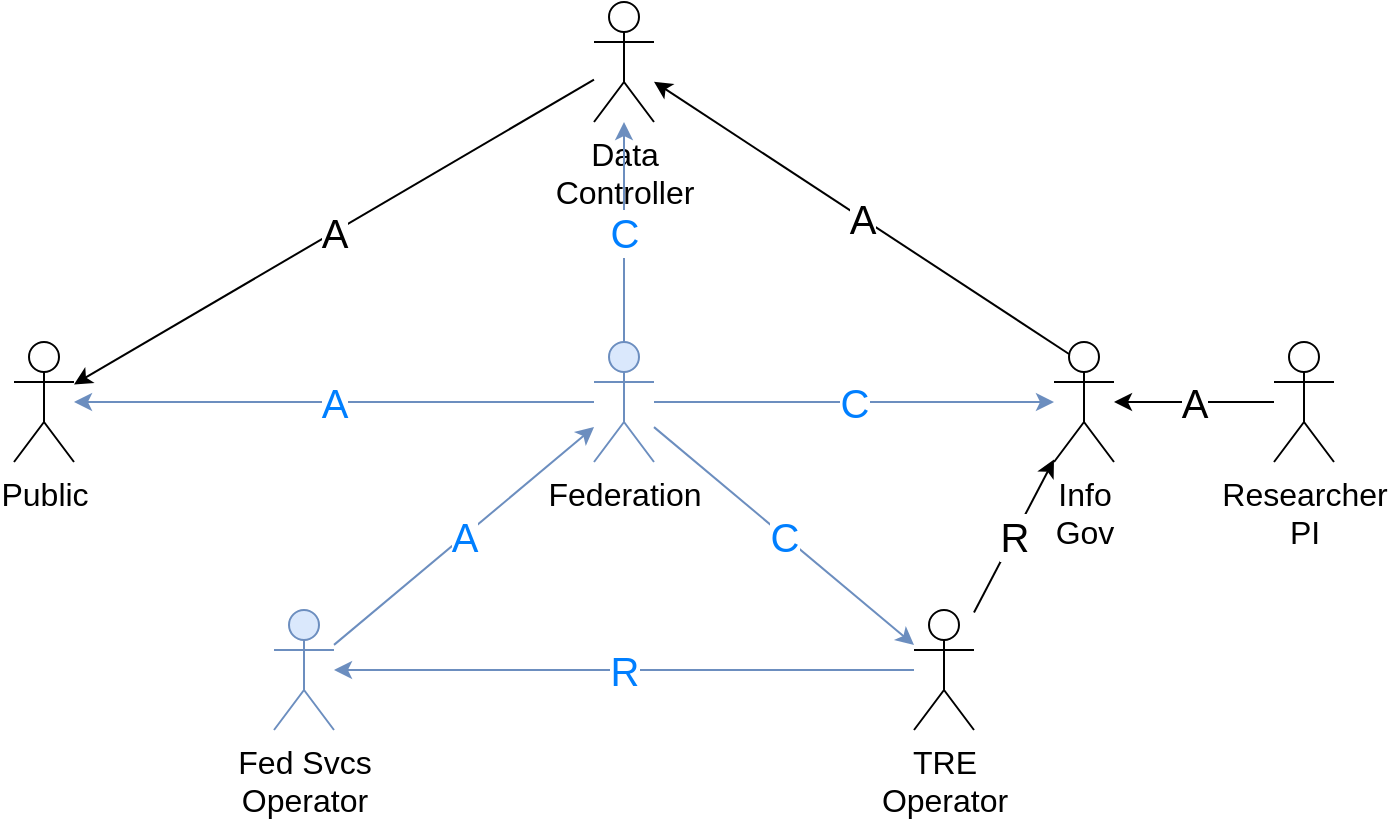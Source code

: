 <mxfile version="24.7.17" pages="5">
  <diagram name="Page-1" id="E2In99yhSllMI35zYxdV">
    <mxGraphModel dx="1434" dy="844" grid="1" gridSize="10" guides="1" tooltips="1" connect="1" arrows="1" fold="1" page="1" pageScale="1" pageWidth="1169" pageHeight="827" math="0" shadow="0">
      <root>
        <mxCell id="0" />
        <mxCell id="1" parent="0" />
        <mxCell id="LGsWcKwjga_MH-vuse-g-1" value="Public" style="shape=umlActor;verticalLabelPosition=bottom;verticalAlign=top;html=1;outlineConnect=0;fontSize=16;" parent="1" vertex="1">
          <mxGeometry x="220" y="280" width="30" height="60" as="geometry" />
        </mxCell>
        <mxCell id="LGsWcKwjga_MH-vuse-g-30" value="A" style="edgeStyle=none;rounded=0;orthogonalLoop=1;jettySize=auto;html=1;fontSize=20;" parent="1" source="LGsWcKwjga_MH-vuse-g-2" target="LGsWcKwjga_MH-vuse-g-1" edge="1">
          <mxGeometry relative="1" as="geometry" />
        </mxCell>
        <mxCell id="LGsWcKwjga_MH-vuse-g-2" value="Data&lt;br style=&quot;font-size: 16px;&quot;&gt;Controller" style="shape=umlActor;verticalLabelPosition=bottom;verticalAlign=top;html=1;outlineConnect=0;fontSize=16;" parent="1" vertex="1">
          <mxGeometry x="510" y="110" width="30" height="60" as="geometry" />
        </mxCell>
        <mxCell id="LGsWcKwjga_MH-vuse-g-28" value="A" style="rounded=0;orthogonalLoop=1;jettySize=auto;html=1;fontSize=20;exitX=0.25;exitY=0.1;exitDx=0;exitDy=0;exitPerimeter=0;" parent="1" source="LGsWcKwjga_MH-vuse-g-4" target="LGsWcKwjga_MH-vuse-g-2" edge="1">
          <mxGeometry relative="1" as="geometry" />
        </mxCell>
        <mxCell id="LGsWcKwjga_MH-vuse-g-4" value="Info&lt;br style=&quot;font-size: 16px;&quot;&gt;Gov" style="shape=umlActor;verticalLabelPosition=bottom;verticalAlign=top;html=1;outlineConnect=0;fontSize=16;" parent="1" vertex="1">
          <mxGeometry x="740" y="280" width="30" height="60" as="geometry" />
        </mxCell>
        <mxCell id="LGsWcKwjga_MH-vuse-g-26" value="A" style="rounded=0;orthogonalLoop=1;jettySize=auto;html=1;fontSize=20;" parent="1" source="LGsWcKwjga_MH-vuse-g-6" target="LGsWcKwjga_MH-vuse-g-4" edge="1">
          <mxGeometry relative="1" as="geometry" />
        </mxCell>
        <mxCell id="LGsWcKwjga_MH-vuse-g-6" value="Researcher&lt;br style=&quot;font-size: 16px;&quot;&gt;PI" style="shape=umlActor;verticalLabelPosition=bottom;verticalAlign=top;html=1;outlineConnect=0;fontSize=16;" parent="1" vertex="1">
          <mxGeometry x="850" y="280" width="30" height="60" as="geometry" />
        </mxCell>
        <mxCell id="LGsWcKwjga_MH-vuse-g-31" value="A" style="edgeStyle=none;rounded=0;orthogonalLoop=1;jettySize=auto;html=1;fontSize=20;fillColor=#dae8fc;strokeColor=#6c8ebf;fontColor=#007FFF;" parent="1" source="LGsWcKwjga_MH-vuse-g-8" target="LGsWcKwjga_MH-vuse-g-1" edge="1">
          <mxGeometry relative="1" as="geometry" />
        </mxCell>
        <mxCell id="LGsWcKwjga_MH-vuse-g-39" value="C" style="edgeStyle=none;rounded=0;orthogonalLoop=1;jettySize=auto;html=1;fontSize=20;fillColor=#dae8fc;strokeColor=#6c8ebf;fontColor=#007FFF;" parent="1" source="LGsWcKwjga_MH-vuse-g-8" target="LGsWcKwjga_MH-vuse-g-2" edge="1">
          <mxGeometry relative="1" as="geometry" />
        </mxCell>
        <mxCell id="LGsWcKwjga_MH-vuse-g-43" value="C" style="rounded=0;orthogonalLoop=1;jettySize=auto;html=1;fontSize=20;fillColor=#dae8fc;strokeColor=#6c8ebf;fontColor=#007FFF;" parent="1" source="LGsWcKwjga_MH-vuse-g-8" target="LGsWcKwjga_MH-vuse-g-12" edge="1">
          <mxGeometry relative="1" as="geometry" />
        </mxCell>
        <mxCell id="LGsWcKwjga_MH-vuse-g-44" value="C" style="edgeStyle=none;rounded=0;orthogonalLoop=1;jettySize=auto;html=1;fontSize=20;fillColor=#dae8fc;strokeColor=#6c8ebf;fontColor=#007FFF;" parent="1" source="LGsWcKwjga_MH-vuse-g-8" target="LGsWcKwjga_MH-vuse-g-4" edge="1">
          <mxGeometry relative="1" as="geometry" />
        </mxCell>
        <mxCell id="LGsWcKwjga_MH-vuse-g-8" value="Federation" style="shape=umlActor;verticalLabelPosition=bottom;verticalAlign=top;html=1;outlineConnect=0;fontSize=16;fillColor=#dae8fc;strokeColor=#6c8ebf;" parent="1" vertex="1">
          <mxGeometry x="510" y="280" width="30" height="60" as="geometry" />
        </mxCell>
        <mxCell id="LGsWcKwjga_MH-vuse-g-23" value="A" style="rounded=0;orthogonalLoop=1;jettySize=auto;html=1;fontSize=20;fillColor=#dae8fc;strokeColor=#6c8ebf;fontColor=#007FFF;" parent="1" source="LGsWcKwjga_MH-vuse-g-9" target="LGsWcKwjga_MH-vuse-g-8" edge="1">
          <mxGeometry relative="1" as="geometry" />
        </mxCell>
        <mxCell id="LGsWcKwjga_MH-vuse-g-9" value="Fed Svcs&lt;br style=&quot;font-size: 16px;&quot;&gt;Operator" style="shape=umlActor;verticalLabelPosition=bottom;verticalAlign=top;html=1;outlineConnect=0;fontSize=16;fillColor=#dae8fc;strokeColor=#6c8ebf;" parent="1" vertex="1">
          <mxGeometry x="350" y="414" width="30" height="60" as="geometry" />
        </mxCell>
        <mxCell id="LGsWcKwjga_MH-vuse-g-24" value="R" style="rounded=0;orthogonalLoop=1;jettySize=auto;html=1;fontSize=20;fillColor=#dae8fc;strokeColor=#6c8ebf;fontColor=#007FFF;" parent="1" source="LGsWcKwjga_MH-vuse-g-12" target="LGsWcKwjga_MH-vuse-g-9" edge="1">
          <mxGeometry relative="1" as="geometry" />
        </mxCell>
        <mxCell id="LGsWcKwjga_MH-vuse-g-25" value="R" style="rounded=0;orthogonalLoop=1;jettySize=auto;html=1;fontSize=20;" parent="1" source="LGsWcKwjga_MH-vuse-g-12" target="LGsWcKwjga_MH-vuse-g-4" edge="1">
          <mxGeometry relative="1" as="geometry" />
        </mxCell>
        <mxCell id="LGsWcKwjga_MH-vuse-g-12" value="TRE&lt;br style=&quot;font-size: 16px;&quot;&gt;Operator" style="shape=umlActor;verticalLabelPosition=bottom;verticalAlign=top;html=1;outlineConnect=0;fontSize=16;" parent="1" vertex="1">
          <mxGeometry x="670" y="414" width="30" height="60" as="geometry" />
        </mxCell>
      </root>
    </mxGraphModel>
  </diagram>
  <diagram name="Copy of Page-1" id="m0poDavsuIHtoCzMvg1S">
    <mxGraphModel dx="1434" dy="844" grid="1" gridSize="10" guides="1" tooltips="1" connect="1" arrows="1" fold="1" page="1" pageScale="1" pageWidth="1169" pageHeight="827" math="0" shadow="0">
      <root>
        <mxCell id="5qSxuOa8iTfWz66p3F7v-0" />
        <mxCell id="5qSxuOa8iTfWz66p3F7v-1" parent="5qSxuOa8iTfWz66p3F7v-0" />
        <mxCell id="5qSxuOa8iTfWz66p3F7v-2" value="Public" style="shape=umlActor;verticalLabelPosition=bottom;verticalAlign=top;html=1;outlineConnect=0;fontSize=16;" parent="5qSxuOa8iTfWz66p3F7v-1" vertex="1">
          <mxGeometry x="220" y="280" width="30" height="60" as="geometry" />
        </mxCell>
        <mxCell id="5qSxuOa8iTfWz66p3F7v-3" value="A" style="edgeStyle=none;rounded=0;orthogonalLoop=1;jettySize=auto;html=1;fontSize=20;dashed=1;" parent="5qSxuOa8iTfWz66p3F7v-1" source="5qSxuOa8iTfWz66p3F7v-4" target="5qSxuOa8iTfWz66p3F7v-2" edge="1">
          <mxGeometry relative="1" as="geometry" />
        </mxCell>
        <mxCell id="5qSxuOa8iTfWz66p3F7v-4" value="Data&lt;br style=&quot;font-size: 16px;&quot;&gt;Provider&amp;nbsp;1" style="shape=umlActor;verticalLabelPosition=bottom;verticalAlign=top;html=1;outlineConnect=0;fontSize=16;" parent="5qSxuOa8iTfWz66p3F7v-1" vertex="1">
          <mxGeometry x="390" y="110" width="30" height="60" as="geometry" />
        </mxCell>
        <mxCell id="5qSxuOa8iTfWz66p3F7v-5" value="A" style="edgeStyle=none;rounded=0;orthogonalLoop=1;jettySize=auto;html=1;fontSize=20;dashed=1;" parent="5qSxuOa8iTfWz66p3F7v-1" source="5qSxuOa8iTfWz66p3F7v-6" target="5qSxuOa8iTfWz66p3F7v-2" edge="1">
          <mxGeometry relative="1" as="geometry" />
        </mxCell>
        <mxCell id="5qSxuOa8iTfWz66p3F7v-6" value="Data&lt;br style=&quot;font-size: 16px;&quot;&gt;Provider&amp;nbsp;2" style="shape=umlActor;verticalLabelPosition=bottom;verticalAlign=top;html=1;outlineConnect=0;fontSize=16;" parent="5qSxuOa8iTfWz66p3F7v-1" vertex="1">
          <mxGeometry x="390" y="560" width="30" height="60" as="geometry" />
        </mxCell>
        <mxCell id="5qSxuOa8iTfWz66p3F7v-7" value="A" style="rounded=0;orthogonalLoop=1;jettySize=auto;html=1;fontSize=20;" parent="5qSxuOa8iTfWz66p3F7v-1" source="5qSxuOa8iTfWz66p3F7v-9" target="5qSxuOa8iTfWz66p3F7v-4" edge="1">
          <mxGeometry relative="1" as="geometry" />
        </mxCell>
        <mxCell id="5qSxuOa8iTfWz66p3F7v-8" value="A" style="edgeStyle=orthogonalEdgeStyle;rounded=0;orthogonalLoop=1;jettySize=auto;html=1;fontSize=20;" parent="5qSxuOa8iTfWz66p3F7v-1" source="5qSxuOa8iTfWz66p3F7v-9" target="5qSxuOa8iTfWz66p3F7v-6" edge="1">
          <mxGeometry relative="1" as="geometry">
            <Array as="points">
              <mxPoint x="795" y="590" />
            </Array>
          </mxGeometry>
        </mxCell>
        <mxCell id="5qSxuOa8iTfWz66p3F7v-9" value="Info&lt;br style=&quot;font-size: 16px;&quot;&gt;Gov" style="shape=umlActor;verticalLabelPosition=bottom;verticalAlign=top;html=1;outlineConnect=0;fontSize=16;" parent="5qSxuOa8iTfWz66p3F7v-1" vertex="1">
          <mxGeometry x="780" y="290" width="30" height="60" as="geometry" />
        </mxCell>
        <mxCell id="5qSxuOa8iTfWz66p3F7v-10" value="A" style="rounded=0;orthogonalLoop=1;jettySize=auto;html=1;fontSize=20;" parent="5qSxuOa8iTfWz66p3F7v-1" source="5qSxuOa8iTfWz66p3F7v-11" target="5qSxuOa8iTfWz66p3F7v-9" edge="1">
          <mxGeometry relative="1" as="geometry" />
        </mxCell>
        <mxCell id="5qSxuOa8iTfWz66p3F7v-11" value="Researcher&lt;br style=&quot;font-size: 16px;&quot;&gt;PI 1" style="shape=umlActor;verticalLabelPosition=bottom;verticalAlign=top;html=1;outlineConnect=0;fontSize=16;" parent="5qSxuOa8iTfWz66p3F7v-1" vertex="1">
          <mxGeometry x="890" y="360" width="30" height="60" as="geometry" />
        </mxCell>
        <mxCell id="5qSxuOa8iTfWz66p3F7v-12" value="A" style="rounded=0;orthogonalLoop=1;jettySize=auto;html=1;fontSize=20;" parent="5qSxuOa8iTfWz66p3F7v-1" source="5qSxuOa8iTfWz66p3F7v-13" target="5qSxuOa8iTfWz66p3F7v-9" edge="1">
          <mxGeometry relative="1" as="geometry" />
        </mxCell>
        <mxCell id="5qSxuOa8iTfWz66p3F7v-13" value="Researcher&lt;br style=&quot;font-size: 16px;&quot;&gt;PI 2" style="shape=umlActor;verticalLabelPosition=bottom;verticalAlign=top;html=1;outlineConnect=0;fontSize=16;" parent="5qSxuOa8iTfWz66p3F7v-1" vertex="1">
          <mxGeometry x="890" y="220" width="30" height="60" as="geometry" />
        </mxCell>
        <mxCell id="5qSxuOa8iTfWz66p3F7v-14" value="A" style="edgeStyle=none;rounded=0;orthogonalLoop=1;jettySize=auto;html=1;fontSize=20;dashed=1;" parent="5qSxuOa8iTfWz66p3F7v-1" source="5qSxuOa8iTfWz66p3F7v-19" target="5qSxuOa8iTfWz66p3F7v-2" edge="1">
          <mxGeometry relative="1" as="geometry" />
        </mxCell>
        <mxCell id="5qSxuOa8iTfWz66p3F7v-15" value="C" style="edgeStyle=none;rounded=0;orthogonalLoop=1;jettySize=auto;html=1;fontSize=20;" parent="5qSxuOa8iTfWz66p3F7v-1" source="5qSxuOa8iTfWz66p3F7v-19" target="5qSxuOa8iTfWz66p3F7v-4" edge="1">
          <mxGeometry relative="1" as="geometry" />
        </mxCell>
        <mxCell id="5qSxuOa8iTfWz66p3F7v-16" value="C" style="edgeStyle=none;rounded=0;orthogonalLoop=1;jettySize=auto;html=1;fontSize=20;" parent="5qSxuOa8iTfWz66p3F7v-1" source="5qSxuOa8iTfWz66p3F7v-19" target="5qSxuOa8iTfWz66p3F7v-6" edge="1">
          <mxGeometry relative="1" as="geometry" />
        </mxCell>
        <mxCell id="5qSxuOa8iTfWz66p3F7v-17" value="C" style="rounded=0;orthogonalLoop=1;jettySize=auto;html=1;fontSize=20;" parent="5qSxuOa8iTfWz66p3F7v-1" source="5qSxuOa8iTfWz66p3F7v-19" target="5qSxuOa8iTfWz66p3F7v-24" edge="1">
          <mxGeometry relative="1" as="geometry" />
        </mxCell>
        <mxCell id="5qSxuOa8iTfWz66p3F7v-18" value="C" style="edgeStyle=none;rounded=0;orthogonalLoop=1;jettySize=auto;html=1;entryX=0;entryY=0.333;entryDx=0;entryDy=0;entryPerimeter=0;fontSize=20;" parent="5qSxuOa8iTfWz66p3F7v-1" source="5qSxuOa8iTfWz66p3F7v-19" target="5qSxuOa8iTfWz66p3F7v-9" edge="1">
          <mxGeometry relative="1" as="geometry" />
        </mxCell>
        <mxCell id="5qSxuOa8iTfWz66p3F7v-19" value="Federation" style="shape=umlActor;verticalLabelPosition=bottom;verticalAlign=top;html=1;outlineConnect=0;fontSize=16;" parent="5qSxuOa8iTfWz66p3F7v-1" vertex="1">
          <mxGeometry x="500" y="280" width="30" height="60" as="geometry" />
        </mxCell>
        <mxCell id="5qSxuOa8iTfWz66p3F7v-20" value="A" style="rounded=0;orthogonalLoop=1;jettySize=auto;html=1;fontSize=20;" parent="5qSxuOa8iTfWz66p3F7v-1" source="5qSxuOa8iTfWz66p3F7v-21" target="5qSxuOa8iTfWz66p3F7v-19" edge="1">
          <mxGeometry relative="1" as="geometry" />
        </mxCell>
        <mxCell id="5qSxuOa8iTfWz66p3F7v-21" value="Fed Svcs&lt;br style=&quot;font-size: 16px;&quot;&gt;Operator" style="shape=umlActor;verticalLabelPosition=bottom;verticalAlign=top;html=1;outlineConnect=0;fontSize=16;" parent="5qSxuOa8iTfWz66p3F7v-1" vertex="1">
          <mxGeometry x="500" y="450" width="30" height="60" as="geometry" />
        </mxCell>
        <mxCell id="5qSxuOa8iTfWz66p3F7v-22" value="R" style="rounded=0;orthogonalLoop=1;jettySize=auto;html=1;fontSize=20;" parent="5qSxuOa8iTfWz66p3F7v-1" source="5qSxuOa8iTfWz66p3F7v-24" target="5qSxuOa8iTfWz66p3F7v-21" edge="1">
          <mxGeometry relative="1" as="geometry" />
        </mxCell>
        <mxCell id="5qSxuOa8iTfWz66p3F7v-23" value="R" style="rounded=0;orthogonalLoop=1;jettySize=auto;html=1;fontSize=20;" parent="5qSxuOa8iTfWz66p3F7v-1" source="5qSxuOa8iTfWz66p3F7v-24" target="5qSxuOa8iTfWz66p3F7v-9" edge="1">
          <mxGeometry relative="1" as="geometry" />
        </mxCell>
        <mxCell id="5qSxuOa8iTfWz66p3F7v-24" value="TRE&lt;br style=&quot;font-size: 16px;&quot;&gt;Operator" style="shape=umlActor;verticalLabelPosition=bottom;verticalAlign=top;html=1;outlineConnect=0;fontSize=16;" parent="5qSxuOa8iTfWz66p3F7v-1" vertex="1">
          <mxGeometry x="630" y="370" width="30" height="60" as="geometry" />
        </mxCell>
      </root>
    </mxGraphModel>
  </diagram>
  <diagram id="mpHPjMsksRBj3ke92WRZ" name="De-centralised">
    <mxGraphModel dx="1156" dy="814" grid="1" gridSize="10" guides="1" tooltips="1" connect="1" arrows="1" fold="1" page="1" pageScale="1" pageWidth="1169" pageHeight="827" math="0" shadow="0">
      <root>
        <mxCell id="0" />
        <object label="Decentralised" id="Y9stfomU-Q7BL41HzGWx-24">
          <mxCell parent="0" />
        </object>
        <mxCell id="Y9stfomU-Q7BL41HzGWx-34" value="" style="group;verticalAlign=middle;labelPosition=center;verticalLabelPosition=middle;align=center;" vertex="1" connectable="0" parent="Y9stfomU-Q7BL41HzGWx-24">
          <mxGeometry x="960" y="40" width="80" height="80" as="geometry" />
        </mxCell>
        <mxCell id="Y9stfomU-Q7BL41HzGWx-35" value="" style="verticalLabelPosition=bottom;verticalAlign=top;html=1;shape=mxgraph.basic.half_circle;fillColor=#dae8fc;strokeColor=#6c8ebf;" vertex="1" parent="Y9stfomU-Q7BL41HzGWx-34">
          <mxGeometry y="40" width="80" height="40" as="geometry" />
        </mxCell>
        <mxCell id="Y9stfomU-Q7BL41HzGWx-36" value="" style="verticalLabelPosition=bottom;verticalAlign=top;html=1;shape=mxgraph.basic.half_circle;rotation=-180;fillColor=#fff2cc;strokeColor=#d6b656;" vertex="1" parent="Y9stfomU-Q7BL41HzGWx-34">
          <mxGeometry width="80" height="40" as="geometry" />
        </mxCell>
        <mxCell id="Y9stfomU-Q7BL41HzGWx-37" value="" style="group" vertex="1" connectable="0" parent="Y9stfomU-Q7BL41HzGWx-24">
          <mxGeometry x="1200" y="40" width="80" height="80" as="geometry" />
        </mxCell>
        <mxCell id="Y9stfomU-Q7BL41HzGWx-38" value="" style="verticalLabelPosition=bottom;verticalAlign=top;html=1;shape=mxgraph.basic.half_circle;fillColor=#dae8fc;strokeColor=#6c8ebf;" vertex="1" parent="Y9stfomU-Q7BL41HzGWx-37">
          <mxGeometry y="40" width="80" height="40" as="geometry" />
        </mxCell>
        <mxCell id="Y9stfomU-Q7BL41HzGWx-39" value="" style="verticalLabelPosition=bottom;verticalAlign=top;html=1;shape=mxgraph.basic.half_circle;rotation=-180;fillColor=#fff2cc;strokeColor=#d6b656;" vertex="1" parent="Y9stfomU-Q7BL41HzGWx-37">
          <mxGeometry width="80" height="40" as="geometry" />
        </mxCell>
        <mxCell id="Y9stfomU-Q7BL41HzGWx-40" value="" style="group" vertex="1" connectable="0" parent="Y9stfomU-Q7BL41HzGWx-24">
          <mxGeometry x="960" y="280" width="80" height="80" as="geometry" />
        </mxCell>
        <mxCell id="Y9stfomU-Q7BL41HzGWx-41" value="" style="verticalLabelPosition=bottom;verticalAlign=top;html=1;shape=mxgraph.basic.half_circle;fillColor=#dae8fc;strokeColor=#6c8ebf;" vertex="1" parent="Y9stfomU-Q7BL41HzGWx-40">
          <mxGeometry y="40" width="80" height="40" as="geometry" />
        </mxCell>
        <mxCell id="Y9stfomU-Q7BL41HzGWx-42" value="" style="verticalLabelPosition=bottom;verticalAlign=top;html=1;shape=mxgraph.basic.half_circle;rotation=-180;fillColor=#fff2cc;strokeColor=#d6b656;" vertex="1" parent="Y9stfomU-Q7BL41HzGWx-40">
          <mxGeometry width="80" height="40" as="geometry" />
        </mxCell>
        <mxCell id="Y9stfomU-Q7BL41HzGWx-45" value="" style="group" vertex="1" connectable="0" parent="Y9stfomU-Q7BL41HzGWx-24">
          <mxGeometry x="1200" y="280" width="80" height="80" as="geometry" />
        </mxCell>
        <mxCell id="Y9stfomU-Q7BL41HzGWx-46" value="" style="verticalLabelPosition=bottom;verticalAlign=top;html=1;shape=mxgraph.basic.half_circle;fillColor=#dae8fc;strokeColor=#6c8ebf;" vertex="1" parent="Y9stfomU-Q7BL41HzGWx-45">
          <mxGeometry y="40" width="80" height="40" as="geometry" />
        </mxCell>
        <mxCell id="Y9stfomU-Q7BL41HzGWx-47" value="" style="verticalLabelPosition=bottom;verticalAlign=top;html=1;shape=mxgraph.basic.half_circle;rotation=-180;fillColor=#fff2cc;strokeColor=#d6b656;" vertex="1" parent="Y9stfomU-Q7BL41HzGWx-45">
          <mxGeometry width="80" height="40" as="geometry" />
        </mxCell>
        <mxCell id="Y9stfomU-Q7BL41HzGWx-70" style="rounded=0;orthogonalLoop=1;jettySize=auto;html=1;strokeWidth=3;fillColor=#fff2cc;strokeColor=#d6b656;startArrow=classic;startFill=1;" edge="1" parent="Y9stfomU-Q7BL41HzGWx-24">
          <mxGeometry relative="1" as="geometry">
            <mxPoint x="1200" y="70" as="sourcePoint" />
            <mxPoint x="1040" y="70" as="targetPoint" />
          </mxGeometry>
        </mxCell>
        <mxCell id="Y9stfomU-Q7BL41HzGWx-71" style="rounded=0;orthogonalLoop=1;jettySize=auto;html=1;strokeWidth=3;fillColor=#fff2cc;strokeColor=#d6b656;startArrow=classic;startFill=1;" edge="1" parent="Y9stfomU-Q7BL41HzGWx-24">
          <mxGeometry relative="1" as="geometry">
            <mxPoint x="1200" y="310" as="sourcePoint" />
            <mxPoint x="1040" y="310" as="targetPoint" />
          </mxGeometry>
        </mxCell>
        <mxCell id="Y9stfomU-Q7BL41HzGWx-72" style="rounded=0;orthogonalLoop=1;jettySize=auto;html=1;startArrow=classic;startFill=1;strokeWidth=3;fillColor=#dae8fc;strokeColor=#6c8ebf;" edge="1" parent="Y9stfomU-Q7BL41HzGWx-24">
          <mxGeometry relative="1" as="geometry">
            <mxPoint x="1040" y="90" as="sourcePoint" />
            <mxPoint x="1200" y="90" as="targetPoint" />
          </mxGeometry>
        </mxCell>
        <mxCell id="Y9stfomU-Q7BL41HzGWx-73" style="rounded=0;orthogonalLoop=1;jettySize=auto;html=1;startArrow=classic;startFill=1;strokeWidth=3;fillColor=#dae8fc;strokeColor=#6c8ebf;" edge="1" parent="Y9stfomU-Q7BL41HzGWx-24">
          <mxGeometry relative="1" as="geometry">
            <mxPoint x="1040" y="330" as="sourcePoint" />
            <mxPoint x="1200" y="330" as="targetPoint" />
          </mxGeometry>
        </mxCell>
        <mxCell id="Y9stfomU-Q7BL41HzGWx-74" style="rounded=0;orthogonalLoop=1;jettySize=auto;html=1;startArrow=classic;startFill=1;strokeWidth=3;fillColor=#dae8fc;strokeColor=#6c8ebf;" edge="1" parent="Y9stfomU-Q7BL41HzGWx-24">
          <mxGeometry relative="1" as="geometry">
            <mxPoint x="1250" y="280" as="sourcePoint" />
            <mxPoint x="1250" y="120" as="targetPoint" />
          </mxGeometry>
        </mxCell>
        <mxCell id="Y9stfomU-Q7BL41HzGWx-75" style="rounded=0;orthogonalLoop=1;jettySize=auto;html=1;startArrow=classic;startFill=1;strokeWidth=3;fillColor=#dae8fc;strokeColor=#6c8ebf;" edge="1" parent="Y9stfomU-Q7BL41HzGWx-24">
          <mxGeometry relative="1" as="geometry">
            <mxPoint x="1010" y="120" as="sourcePoint" />
            <mxPoint x="1010" y="280" as="targetPoint" />
          </mxGeometry>
        </mxCell>
        <mxCell id="Y9stfomU-Q7BL41HzGWx-76" style="rounded=0;orthogonalLoop=1;jettySize=auto;html=1;strokeWidth=3;fillColor=#fff2cc;strokeColor=#d6b656;startArrow=classic;startFill=1;" edge="1" parent="Y9stfomU-Q7BL41HzGWx-24">
          <mxGeometry relative="1" as="geometry">
            <mxPoint x="990" y="280" as="sourcePoint" />
            <mxPoint x="990" y="120" as="targetPoint" />
          </mxGeometry>
        </mxCell>
        <mxCell id="Y9stfomU-Q7BL41HzGWx-77" style="rounded=0;orthogonalLoop=1;jettySize=auto;html=1;strokeWidth=3;fillColor=#fff2cc;strokeColor=#d6b656;startArrow=classic;startFill=1;" edge="1" parent="Y9stfomU-Q7BL41HzGWx-24">
          <mxGeometry relative="1" as="geometry">
            <mxPoint x="1230" y="280" as="sourcePoint" />
            <mxPoint x="1230" y="120" as="targetPoint" />
          </mxGeometry>
        </mxCell>
        <mxCell id="Y9stfomU-Q7BL41HzGWx-78" style="rounded=0;orthogonalLoop=1;jettySize=auto;html=1;strokeWidth=3;fillColor=#fff2cc;strokeColor=#d6b656;startArrow=classic;startFill=1;" edge="1" parent="Y9stfomU-Q7BL41HzGWx-24" source="Y9stfomU-Q7BL41HzGWx-42" target="Y9stfomU-Q7BL41HzGWx-38">
          <mxGeometry relative="1" as="geometry">
            <mxPoint x="1000" y="290" as="sourcePoint" />
            <mxPoint x="1000" y="130" as="targetPoint" />
          </mxGeometry>
        </mxCell>
        <mxCell id="Y9stfomU-Q7BL41HzGWx-79" style="rounded=0;orthogonalLoop=1;jettySize=auto;html=1;strokeWidth=3;fillColor=#fff2cc;strokeColor=#d6b656;startArrow=classic;startFill=1;jumpStyle=gap;" edge="1" parent="Y9stfomU-Q7BL41HzGWx-24" source="Y9stfomU-Q7BL41HzGWx-47" target="Y9stfomU-Q7BL41HzGWx-35">
          <mxGeometry relative="1" as="geometry">
            <mxPoint x="1034" y="290" as="sourcePoint" />
            <mxPoint x="1226" y="130" as="targetPoint" />
          </mxGeometry>
        </mxCell>
        <object label="Distributed" id="Y9stfomU-Q7BL41HzGWx-12">
          <mxCell parent="0" />
        </object>
        <mxCell id="Y9stfomU-Q7BL41HzGWx-80" value="" style="ellipse;whiteSpace=wrap;html=1;aspect=fixed;fillColor=#dae8fc;strokeColor=#6c8ebf;" vertex="1" parent="Y9stfomU-Q7BL41HzGWx-12">
          <mxGeometry x="440" y="40" width="80" height="80" as="geometry" />
        </mxCell>
        <mxCell id="Y9stfomU-Q7BL41HzGWx-81" value="" style="ellipse;whiteSpace=wrap;html=1;aspect=fixed;fillColor=#fff2cc;strokeColor=#d6b656;" vertex="1" parent="Y9stfomU-Q7BL41HzGWx-12">
          <mxGeometry x="680" y="160" width="80" height="80" as="geometry" />
        </mxCell>
        <mxCell id="Y9stfomU-Q7BL41HzGWx-82" value="" style="ellipse;whiteSpace=wrap;html=1;aspect=fixed;fillColor=#dae8fc;strokeColor=#6c8ebf;" vertex="1" parent="Y9stfomU-Q7BL41HzGWx-12">
          <mxGeometry x="800" y="40" width="80" height="80" as="geometry" />
        </mxCell>
        <mxCell id="Y9stfomU-Q7BL41HzGWx-83" value="" style="ellipse;whiteSpace=wrap;html=1;aspect=fixed;fillColor=#dae8fc;strokeColor=#6c8ebf;" vertex="1" parent="Y9stfomU-Q7BL41HzGWx-12">
          <mxGeometry x="440" y="280" width="80" height="80" as="geometry" />
        </mxCell>
        <mxCell id="Y9stfomU-Q7BL41HzGWx-84" value="" style="ellipse;whiteSpace=wrap;html=1;aspect=fixed;fillColor=#dae8fc;strokeColor=#6c8ebf;" vertex="1" parent="Y9stfomU-Q7BL41HzGWx-12">
          <mxGeometry x="800" y="280" width="80" height="80" as="geometry" />
        </mxCell>
        <mxCell id="Y9stfomU-Q7BL41HzGWx-85" value="" style="ellipse;whiteSpace=wrap;html=1;aspect=fixed;fillColor=#fff2cc;strokeColor=#d6b656;" vertex="1" parent="Y9stfomU-Q7BL41HzGWx-12">
          <mxGeometry x="560" y="160" width="80" height="80" as="geometry" />
        </mxCell>
        <mxCell id="Y9stfomU-Q7BL41HzGWx-86" style="rounded=0;orthogonalLoop=1;jettySize=auto;html=1;strokeWidth=3;fillColor=#fff2cc;strokeColor=#d6b656;startArrow=classic;startFill=1;" edge="1" parent="Y9stfomU-Q7BL41HzGWx-12" source="Y9stfomU-Q7BL41HzGWx-80" target="Y9stfomU-Q7BL41HzGWx-85">
          <mxGeometry relative="1" as="geometry">
            <mxPoint x="470" y="232" as="sourcePoint" />
            <mxPoint x="534" y="168" as="targetPoint" />
          </mxGeometry>
        </mxCell>
        <mxCell id="Y9stfomU-Q7BL41HzGWx-87" style="rounded=0;orthogonalLoop=1;jettySize=auto;html=1;strokeWidth=3;fillColor=#fff2cc;strokeColor=#d6b656;startArrow=classic;startFill=1;" edge="1" parent="Y9stfomU-Q7BL41HzGWx-12" source="Y9stfomU-Q7BL41HzGWx-83" target="Y9stfomU-Q7BL41HzGWx-85">
          <mxGeometry relative="1" as="geometry">
            <mxPoint x="518" y="118" as="sourcePoint" />
            <mxPoint x="582" y="182" as="targetPoint" />
          </mxGeometry>
        </mxCell>
        <mxCell id="Y9stfomU-Q7BL41HzGWx-88" style="rounded=0;orthogonalLoop=1;jettySize=auto;html=1;strokeWidth=3;fillColor=#fff2cc;strokeColor=#d6b656;startArrow=classic;startFill=1;" edge="1" parent="Y9stfomU-Q7BL41HzGWx-12" source="Y9stfomU-Q7BL41HzGWx-82" target="Y9stfomU-Q7BL41HzGWx-81">
          <mxGeometry relative="1" as="geometry">
            <mxPoint x="528" y="128" as="sourcePoint" />
            <mxPoint x="592" y="192" as="targetPoint" />
          </mxGeometry>
        </mxCell>
        <mxCell id="Y9stfomU-Q7BL41HzGWx-89" style="rounded=0;orthogonalLoop=1;jettySize=auto;html=1;strokeWidth=3;fillColor=#fff2cc;strokeColor=#d6b656;startArrow=classic;startFill=1;" edge="1" parent="Y9stfomU-Q7BL41HzGWx-12" source="Y9stfomU-Q7BL41HzGWx-81" target="Y9stfomU-Q7BL41HzGWx-84">
          <mxGeometry relative="1" as="geometry">
            <mxPoint x="538" y="138" as="sourcePoint" />
            <mxPoint x="602" y="202" as="targetPoint" />
          </mxGeometry>
        </mxCell>
        <mxCell id="Y9stfomU-Q7BL41HzGWx-90" style="rounded=0;orthogonalLoop=1;jettySize=auto;html=1;strokeWidth=3;fillColor=#fff2cc;strokeColor=#d6b656;startArrow=classic;startFill=1;" edge="1" parent="Y9stfomU-Q7BL41HzGWx-12" source="Y9stfomU-Q7BL41HzGWx-85" target="Y9stfomU-Q7BL41HzGWx-81">
          <mxGeometry relative="1" as="geometry">
            <mxPoint x="548" y="148" as="sourcePoint" />
            <mxPoint x="612" y="212" as="targetPoint" />
          </mxGeometry>
        </mxCell>
        <mxCell id="Y9stfomU-Q7BL41HzGWx-91" style="rounded=0;orthogonalLoop=1;jettySize=auto;html=1;startArrow=classic;startFill=1;strokeWidth=3;fillColor=#dae8fc;strokeColor=#6c8ebf;" edge="1" parent="Y9stfomU-Q7BL41HzGWx-12" source="Y9stfomU-Q7BL41HzGWx-84" target="Y9stfomU-Q7BL41HzGWx-82">
          <mxGeometry relative="1" as="geometry">
            <mxPoint x="879" y="290" as="sourcePoint" />
            <mxPoint x="879" y="130" as="targetPoint" />
          </mxGeometry>
        </mxCell>
        <mxCell id="Y9stfomU-Q7BL41HzGWx-92" style="rounded=0;orthogonalLoop=1;jettySize=auto;html=1;startArrow=classic;startFill=1;strokeWidth=3;fillColor=#dae8fc;strokeColor=#6c8ebf;" edge="1" parent="Y9stfomU-Q7BL41HzGWx-12" source="Y9stfomU-Q7BL41HzGWx-80" target="Y9stfomU-Q7BL41HzGWx-82">
          <mxGeometry relative="1" as="geometry">
            <mxPoint x="850" y="290" as="sourcePoint" />
            <mxPoint x="850" y="130" as="targetPoint" />
          </mxGeometry>
        </mxCell>
        <mxCell id="Y9stfomU-Q7BL41HzGWx-93" style="rounded=0;orthogonalLoop=1;jettySize=auto;html=1;startArrow=classic;startFill=1;strokeWidth=3;fillColor=#dae8fc;strokeColor=#6c8ebf;" edge="1" parent="Y9stfomU-Q7BL41HzGWx-12" source="Y9stfomU-Q7BL41HzGWx-84" target="Y9stfomU-Q7BL41HzGWx-83">
          <mxGeometry relative="1" as="geometry">
            <mxPoint x="860" y="300" as="sourcePoint" />
            <mxPoint x="860" y="140" as="targetPoint" />
          </mxGeometry>
        </mxCell>
        <mxCell id="Y9stfomU-Q7BL41HzGWx-94" style="rounded=0;orthogonalLoop=1;jettySize=auto;html=1;startArrow=classic;startFill=1;strokeWidth=3;fillColor=#dae8fc;strokeColor=#6c8ebf;" edge="1" parent="Y9stfomU-Q7BL41HzGWx-12" source="Y9stfomU-Q7BL41HzGWx-83" target="Y9stfomU-Q7BL41HzGWx-80">
          <mxGeometry relative="1" as="geometry">
            <mxPoint x="870" y="310" as="sourcePoint" />
            <mxPoint x="870" y="150" as="targetPoint" />
          </mxGeometry>
        </mxCell>
        <object label="Centralised" id="1">
          <mxCell parent="0" />
        </object>
        <mxCell id="Y9stfomU-Q7BL41HzGWx-57" style="rounded=0;orthogonalLoop=1;jettySize=auto;html=1;startArrow=classic;startFill=1;strokeWidth=3;fillColor=#dae8fc;strokeColor=#6c8ebf;" edge="1" parent="1" source="Y9stfomU-Q7BL41HzGWx-1" target="Y9stfomU-Q7BL41HzGWx-3">
          <mxGeometry relative="1" as="geometry" />
        </mxCell>
        <mxCell id="Y9stfomU-Q7BL41HzGWx-1" value="" style="ellipse;whiteSpace=wrap;html=1;aspect=fixed;fillColor=#dae8fc;strokeColor=#6c8ebf;" vertex="1" parent="1">
          <mxGeometry x="40" y="40" width="80" height="80" as="geometry" />
        </mxCell>
        <mxCell id="Y9stfomU-Q7BL41HzGWx-3" value="" style="ellipse;whiteSpace=wrap;html=1;aspect=fixed;fillColor=#dae8fc;strokeColor=#6c8ebf;" vertex="1" parent="1">
          <mxGeometry x="280" y="40" width="80" height="80" as="geometry" />
        </mxCell>
        <mxCell id="Y9stfomU-Q7BL41HzGWx-4" value="" style="ellipse;whiteSpace=wrap;html=1;aspect=fixed;fillColor=#dae8fc;strokeColor=#6c8ebf;" vertex="1" parent="1">
          <mxGeometry x="40" y="280" width="80" height="80" as="geometry" />
        </mxCell>
        <mxCell id="Y9stfomU-Q7BL41HzGWx-5" value="" style="ellipse;whiteSpace=wrap;html=1;aspect=fixed;fillColor=#dae8fc;strokeColor=#6c8ebf;" vertex="1" parent="1">
          <mxGeometry x="280" y="280" width="80" height="80" as="geometry" />
        </mxCell>
        <mxCell id="Y9stfomU-Q7BL41HzGWx-52" style="rounded=0;orthogonalLoop=1;jettySize=auto;html=1;strokeWidth=3;fillColor=#fff2cc;strokeColor=#d6b656;startArrow=classic;startFill=1;" edge="1" parent="1" source="Y9stfomU-Q7BL41HzGWx-56" target="Y9stfomU-Q7BL41HzGWx-3">
          <mxGeometry relative="1" as="geometry">
            <mxPoint x="182" y="182" as="sourcePoint" />
            <mxPoint x="292" y="108" as="targetPoint" />
          </mxGeometry>
        </mxCell>
        <mxCell id="Y9stfomU-Q7BL41HzGWx-53" style="rounded=0;orthogonalLoop=1;jettySize=auto;html=1;strokeWidth=3;fillColor=#fff2cc;strokeColor=#d6b656;startArrow=classic;startFill=1;" edge="1" parent="1" source="Y9stfomU-Q7BL41HzGWx-56" target="Y9stfomU-Q7BL41HzGWx-4">
          <mxGeometry relative="1" as="geometry">
            <mxPoint x="192" y="192" as="sourcePoint" />
            <mxPoint x="108" y="292" as="targetPoint" />
          </mxGeometry>
        </mxCell>
        <mxCell id="Y9stfomU-Q7BL41HzGWx-54" style="rounded=0;orthogonalLoop=1;jettySize=auto;html=1;strokeWidth=3;fillColor=#fff2cc;strokeColor=#d6b656;startArrow=classic;startFill=1;" edge="1" parent="1" source="Y9stfomU-Q7BL41HzGWx-56" target="Y9stfomU-Q7BL41HzGWx-5">
          <mxGeometry relative="1" as="geometry">
            <mxPoint x="202" y="202" as="sourcePoint" />
            <mxPoint x="292" y="292" as="targetPoint" />
          </mxGeometry>
        </mxCell>
        <mxCell id="Y9stfomU-Q7BL41HzGWx-55" style="rounded=0;orthogonalLoop=1;jettySize=auto;html=1;strokeWidth=3;fillColor=#fff2cc;strokeColor=#d6b656;startArrow=classic;startFill=1;" edge="1" parent="1" source="Y9stfomU-Q7BL41HzGWx-56" target="Y9stfomU-Q7BL41HzGWx-1">
          <mxGeometry relative="1" as="geometry">
            <mxPoint x="108" y="108" as="targetPoint" />
          </mxGeometry>
        </mxCell>
        <mxCell id="Y9stfomU-Q7BL41HzGWx-56" value="" style="ellipse;whiteSpace=wrap;html=1;aspect=fixed;fillColor=#fff2cc;strokeColor=#d6b656;" vertex="1" parent="1">
          <mxGeometry x="160" y="160" width="80" height="80" as="geometry" />
        </mxCell>
        <mxCell id="Y9stfomU-Q7BL41HzGWx-58" style="rounded=0;orthogonalLoop=1;jettySize=auto;html=1;startArrow=classic;startFill=1;strokeWidth=3;fillColor=#dae8fc;strokeColor=#6c8ebf;" edge="1" parent="1" source="Y9stfomU-Q7BL41HzGWx-5" target="Y9stfomU-Q7BL41HzGWx-3">
          <mxGeometry relative="1" as="geometry">
            <mxPoint x="130" y="90" as="sourcePoint" />
            <mxPoint x="290" y="90" as="targetPoint" />
          </mxGeometry>
        </mxCell>
        <mxCell id="Y9stfomU-Q7BL41HzGWx-59" style="rounded=0;orthogonalLoop=1;jettySize=auto;html=1;startArrow=classic;startFill=1;strokeWidth=3;fillColor=#dae8fc;strokeColor=#6c8ebf;" edge="1" parent="1" source="Y9stfomU-Q7BL41HzGWx-1" target="Y9stfomU-Q7BL41HzGWx-4">
          <mxGeometry relative="1" as="geometry">
            <mxPoint x="130" y="90" as="sourcePoint" />
            <mxPoint x="290" y="90" as="targetPoint" />
          </mxGeometry>
        </mxCell>
        <mxCell id="Y9stfomU-Q7BL41HzGWx-60" style="rounded=0;orthogonalLoop=1;jettySize=auto;html=1;startArrow=classic;startFill=1;strokeWidth=3;fillColor=#dae8fc;strokeColor=#6c8ebf;" edge="1" parent="1" source="Y9stfomU-Q7BL41HzGWx-4" target="Y9stfomU-Q7BL41HzGWx-5">
          <mxGeometry relative="1" as="geometry">
            <mxPoint x="140" y="100" as="sourcePoint" />
            <mxPoint x="300" y="100" as="targetPoint" />
          </mxGeometry>
        </mxCell>
        <mxCell id="Y9stfomU-Q7BL41HzGWx-95" value="Centralised" style="text;html=1;strokeColor=none;fillColor=none;align=center;verticalAlign=middle;whiteSpace=wrap;rounded=0;fontSize=24;" vertex="1" parent="1">
          <mxGeometry x="40" y="380" width="320" height="30" as="geometry" />
        </mxCell>
        <mxCell id="Y9stfomU-Q7BL41HzGWx-96" value="Distributed" style="text;html=1;strokeColor=none;fillColor=none;align=center;verticalAlign=middle;whiteSpace=wrap;rounded=0;fontSize=24;" vertex="1" parent="1">
          <mxGeometry x="440" y="380" width="440" height="30" as="geometry" />
        </mxCell>
        <mxCell id="Y9stfomU-Q7BL41HzGWx-97" value="Decentralised" style="text;html=1;strokeColor=none;fillColor=none;align=center;verticalAlign=middle;whiteSpace=wrap;rounded=0;fontSize=24;" vertex="1" parent="1">
          <mxGeometry x="960" y="380" width="320" height="30" as="geometry" />
        </mxCell>
      </root>
    </mxGraphModel>
  </diagram>
  <diagram id="UKFlB5cGIc2MtypNS4N6" name="Spiderweb">
    <mxGraphModel dx="1156" dy="814" grid="1" gridSize="10" guides="1" tooltips="1" connect="1" arrows="1" fold="1" page="1" pageScale="1" pageWidth="1169" pageHeight="827" math="0" shadow="0">
      <root>
        <mxCell id="0" />
        <mxCell id="1" parent="0" />
        <mxCell id="xfQcaQVzjxKAck6M4oYu-5" value="" style="verticalLabelPosition=bottom;verticalAlign=top;html=1;shape=mxgraph.basic.6_point_star;aspect=fixed;strokeColor=none;" vertex="1" parent="1">
          <mxGeometry x="250" y="40" width="633.34" height="570" as="geometry" />
        </mxCell>
        <mxCell id="xfQcaQVzjxKAck6M4oYu-36" value="" style="endArrow=none;html=1;rounded=0;exitX=0.76;exitY=0;exitDx=0;exitDy=0;exitPerimeter=0;entryX=0.24;entryY=1;entryDx=0;entryDy=0;entryPerimeter=0;" edge="1" parent="1" source="xfQcaQVzjxKAck6M4oYu-5" target="xfQcaQVzjxKAck6M4oYu-5">
          <mxGeometry width="50" height="50" relative="1" as="geometry">
            <mxPoint x="920" y="210" as="sourcePoint" />
            <mxPoint x="950" y="110" as="targetPoint" />
          </mxGeometry>
        </mxCell>
        <mxCell id="xfQcaQVzjxKAck6M4oYu-37" value="" style="endArrow=none;html=1;rounded=0;exitX=0.24;exitY=0;exitDx=0;exitDy=0;exitPerimeter=0;entryX=0.76;entryY=1;entryDx=0;entryDy=0;entryPerimeter=0;" edge="1" parent="1" source="xfQcaQVzjxKAck6M4oYu-5" target="xfQcaQVzjxKAck6M4oYu-5">
          <mxGeometry width="50" height="50" relative="1" as="geometry">
            <mxPoint x="741" y="50" as="sourcePoint" />
            <mxPoint x="412" y="620" as="targetPoint" />
          </mxGeometry>
        </mxCell>
        <mxCell id="xfQcaQVzjxKAck6M4oYu-38" value="" style="endArrow=none;html=1;rounded=0;exitX=1;exitY=0.5;exitDx=0;exitDy=0;exitPerimeter=0;entryX=0;entryY=0.5;entryDx=0;entryDy=0;entryPerimeter=0;" edge="1" parent="1" source="xfQcaQVzjxKAck6M4oYu-5" target="xfQcaQVzjxKAck6M4oYu-5">
          <mxGeometry width="50" height="50" relative="1" as="geometry">
            <mxPoint x="751" y="60" as="sourcePoint" />
            <mxPoint x="422" y="630" as="targetPoint" />
          </mxGeometry>
        </mxCell>
        <object label="Frame" id="xfQcaQVzjxKAck6M4oYu-7">
          <mxCell parent="0" />
        </object>
        <mxCell id="xfQcaQVzjxKAck6M4oYu-8" value="" style="shape=hexagon;perimeter=hexagonPerimeter2;whiteSpace=wrap;html=1;fixedSize=1;size=150;fillColor=none;aspect=fixed;" vertex="1" parent="xfQcaQVzjxKAck6M4oYu-7">
          <mxGeometry x="250" y="38" width="634" height="574.54" as="geometry" />
        </mxCell>
        <mxCell id="xfQcaQVzjxKAck6M4oYu-9" value="Sovereignty" style="text;html=1;strokeColor=none;fillColor=none;align=center;verticalAlign=middle;whiteSpace=wrap;rounded=0;fontSize=24;" vertex="1" parent="xfQcaQVzjxKAck6M4oYu-7">
          <mxGeometry x="360" width="60" height="30" as="geometry" />
        </mxCell>
        <mxCell id="xfQcaQVzjxKAck6M4oYu-10" value="Resilience" style="text;html=1;strokeColor=none;fillColor=none;align=center;verticalAlign=middle;whiteSpace=wrap;rounded=0;fontSize=24;" vertex="1" parent="xfQcaQVzjxKAck6M4oYu-7">
          <mxGeometry x="700" width="60" height="30" as="geometry" />
        </mxCell>
        <mxCell id="xfQcaQVzjxKAck6M4oYu-11" value="Discoverability / Observability" style="text;html=1;strokeColor=none;fillColor=none;align=center;verticalAlign=middle;whiteSpace=wrap;rounded=0;fontSize=24;" vertex="1" parent="xfQcaQVzjxKAck6M4oYu-7">
          <mxGeometry x="60" y="300" width="190" height="30" as="geometry" />
        </mxCell>
        <mxCell id="xfQcaQVzjxKAck6M4oYu-12" value="Simplicity" style="text;html=1;strokeColor=none;fillColor=none;align=center;verticalAlign=middle;whiteSpace=wrap;rounded=0;fontSize=24;" vertex="1" parent="xfQcaQVzjxKAck6M4oYu-7">
          <mxGeometry x="360" y="620" width="60" height="30" as="geometry" />
        </mxCell>
        <mxCell id="xfQcaQVzjxKAck6M4oYu-13" value="Control" style="text;html=1;strokeColor=none;fillColor=none;align=center;verticalAlign=middle;whiteSpace=wrap;rounded=0;fontSize=24;" vertex="1" parent="xfQcaQVzjxKAck6M4oYu-7">
          <mxGeometry x="710" y="620" width="60" height="30" as="geometry" />
        </mxCell>
        <mxCell id="xfQcaQVzjxKAck6M4oYu-14" value="Scalability" style="text;html=1;strokeColor=none;fillColor=none;align=center;verticalAlign=middle;whiteSpace=wrap;rounded=0;fontSize=24;" vertex="1" parent="xfQcaQVzjxKAck6M4oYu-7">
          <mxGeometry x="920" y="310" width="60" height="30" as="geometry" />
        </mxCell>
        <mxCell id="xfQcaQVzjxKAck6M4oYu-16" value="" style="shape=hexagon;perimeter=hexagonPerimeter2;whiteSpace=wrap;html=1;fixedSize=1;size=100;fillColor=none;aspect=fixed;" vertex="1" parent="xfQcaQVzjxKAck6M4oYu-7">
          <mxGeometry x="353" y="132" width="425" height="385.45" as="geometry" />
        </mxCell>
        <mxCell id="xfQcaQVzjxKAck6M4oYu-17" value="" style="shape=hexagon;perimeter=hexagonPerimeter2;whiteSpace=wrap;html=1;fixedSize=1;size=54.81;fillColor=none;aspect=fixed;" vertex="1" parent="xfQcaQVzjxKAck6M4oYu-7">
          <mxGeometry x="450" y="220" width="230" height="210" as="geometry" />
        </mxCell>
        <mxCell id="xfQcaQVzjxKAck6M4oYu-21" value="0" style="text;html=1;strokeColor=none;fillColor=none;align=center;verticalAlign=middle;whiteSpace=wrap;rounded=0;fontSize=24;" vertex="1" parent="xfQcaQVzjxKAck6M4oYu-7">
          <mxGeometry x="535" y="300" width="60" height="30" as="geometry" />
        </mxCell>
        <mxCell id="xfQcaQVzjxKAck6M4oYu-22" value="1" style="text;html=1;strokeColor=none;fillColor=none;align=center;verticalAlign=middle;whiteSpace=wrap;rounded=0;fontSize=24;" vertex="1" parent="xfQcaQVzjxKAck6M4oYu-7">
          <mxGeometry x="535" y="191" width="60" height="30" as="geometry" />
        </mxCell>
        <mxCell id="xfQcaQVzjxKAck6M4oYu-23" value="2" style="text;html=1;strokeColor=none;fillColor=none;align=center;verticalAlign=middle;whiteSpace=wrap;rounded=0;fontSize=24;" vertex="1" parent="xfQcaQVzjxKAck6M4oYu-7">
          <mxGeometry x="535" y="103" width="60" height="30" as="geometry" />
        </mxCell>
        <mxCell id="xfQcaQVzjxKAck6M4oYu-24" value="3" style="text;html=1;strokeColor=none;fillColor=none;align=center;verticalAlign=middle;whiteSpace=wrap;rounded=0;fontSize=24;" vertex="1" parent="xfQcaQVzjxKAck6M4oYu-7">
          <mxGeometry x="534" y="13" width="60" height="30" as="geometry" />
        </mxCell>
        <mxCell id="xfQcaQVzjxKAck6M4oYu-29" value="" style="endArrow=none;html=1;rounded=0;strokeWidth=8;fillColor=#e1d5e7;strokeColor=#9673a6;" edge="1" parent="xfQcaQVzjxKAck6M4oYu-7">
          <mxGeometry width="50" height="50" relative="1" as="geometry">
            <mxPoint x="270" y="720" as="sourcePoint" />
            <mxPoint x="350" y="720" as="targetPoint" />
          </mxGeometry>
        </mxCell>
        <mxCell id="xfQcaQVzjxKAck6M4oYu-30" value="" style="endArrow=none;html=1;rounded=0;strokeWidth=8;fillColor=#dae8fc;strokeColor=#6c8ebf;" edge="1" parent="xfQcaQVzjxKAck6M4oYu-7">
          <mxGeometry width="50" height="50" relative="1" as="geometry">
            <mxPoint x="530" y="720" as="sourcePoint" />
            <mxPoint x="610" y="720" as="targetPoint" />
          </mxGeometry>
        </mxCell>
        <mxCell id="xfQcaQVzjxKAck6M4oYu-31" value="" style="endArrow=none;html=1;rounded=0;strokeWidth=8;fillColor=#d5e8d4;strokeColor=#82b366;" edge="1" parent="xfQcaQVzjxKAck6M4oYu-7">
          <mxGeometry width="50" height="50" relative="1" as="geometry">
            <mxPoint x="780" y="720" as="sourcePoint" />
            <mxPoint x="860" y="720" as="targetPoint" />
          </mxGeometry>
        </mxCell>
        <mxCell id="xfQcaQVzjxKAck6M4oYu-32" value="Centralised" style="text;html=1;strokeColor=none;fillColor=none;align=center;verticalAlign=middle;whiteSpace=wrap;rounded=0;fontSize=24;" vertex="1" parent="xfQcaQVzjxKAck6M4oYu-7">
          <mxGeometry x="280" y="730" width="60" height="30" as="geometry" />
        </mxCell>
        <mxCell id="xfQcaQVzjxKAck6M4oYu-33" value="Distributed" style="text;html=1;strokeColor=none;fillColor=none;align=center;verticalAlign=middle;whiteSpace=wrap;rounded=0;fontSize=24;" vertex="1" parent="xfQcaQVzjxKAck6M4oYu-7">
          <mxGeometry x="540" y="730" width="60" height="30" as="geometry" />
        </mxCell>
        <mxCell id="xfQcaQVzjxKAck6M4oYu-34" value="Decentralised" style="text;html=1;strokeColor=none;fillColor=none;align=center;verticalAlign=middle;whiteSpace=wrap;rounded=0;fontSize=24;" vertex="1" parent="xfQcaQVzjxKAck6M4oYu-7">
          <mxGeometry x="790" y="730" width="60" height="30" as="geometry" />
        </mxCell>
        <object label="Centralised" id="xfQcaQVzjxKAck6M4oYu-18">
          <mxCell parent="0" />
        </object>
        <mxCell id="xfQcaQVzjxKAck6M4oYu-26" value="" style="verticalLabelPosition=bottom;verticalAlign=top;html=1;shape=mxgraph.basic.polygon;polyCoords=[[0.4,0],[0.59,0],[0.67,0.28],[0.75,1],[0.23,1],[0,0.26]];polyline=0;fillColor=none;strokeWidth=8;strokeColor=#9673a6;" vertex="1" parent="xfQcaQVzjxKAck6M4oYu-18">
          <mxGeometry x="253" y="220" width="640" height="390" as="geometry" />
        </mxCell>
        <object label="Distributed" id="xfQcaQVzjxKAck6M4oYu-19">
          <mxCell parent="0" />
        </object>
        <mxCell id="xfQcaQVzjxKAck6M4oYu-27" value="" style="verticalLabelPosition=bottom;verticalAlign=top;html=1;shape=mxgraph.basic.polygon;polyCoords=[[0.31,0],[0.65,0],[0.81,0.51],[0.65,1],[0.31,1],[0.15,0.51]];polyline=0;fillColor=none;strokeWidth=8;strokeColor=#6c8ebf;" vertex="1" parent="xfQcaQVzjxKAck6M4oYu-19">
          <mxGeometry x="255" y="130" width="650" height="390" as="geometry" />
        </mxCell>
        <object label="Decentralised" id="xfQcaQVzjxKAck6M4oYu-20">
          <mxCell parent="0" />
        </object>
        <mxCell id="xfQcaQVzjxKAck6M4oYu-28" value="" style="verticalLabelPosition=bottom;verticalAlign=top;html=1;shape=mxgraph.basic.polygon;polyCoords=[[0.21,0],[0.72,0],[0.95,0.74],[0.55,1],[0.36,1],[0.29,0.74]];polyline=0;fillColor=none;strokeWidth=8;strokeColor=#82b366;" vertex="1" parent="xfQcaQVzjxKAck6M4oYu-20">
          <mxGeometry x="266" y="40" width="650" height="390" as="geometry" />
        </mxCell>
      </root>
    </mxGraphModel>
  </diagram>
  <diagram id="fP-entR3zcxMttK3qcoh" name="Disclosure boundaries">
    <mxGraphModel dx="946" dy="721" grid="1" gridSize="10" guides="1" tooltips="1" connect="1" arrows="1" fold="1" page="1" pageScale="1" pageWidth="827" pageHeight="1169" math="0" shadow="0">
      <root>
        <mxCell id="0" />
        <mxCell id="1" parent="0" />
        <mxCell id="5lwkqMF7_O9JV9973ttE-9" value="" style="rounded=0;whiteSpace=wrap;html=1;fillColor=none;strokeColor=#FF3333;strokeWidth=5;fontSize=20;" parent="1" vertex="1">
          <mxGeometry x="155" y="35" width="130" height="70" as="geometry" />
        </mxCell>
        <mxCell id="5lwkqMF7_O9JV9973ttE-10" value="" style="rounded=0;whiteSpace=wrap;html=1;fillColor=none;strokeColor=#FF9933;strokeWidth=5;fontSize=20;" parent="1" vertex="1">
          <mxGeometry x="155" y="155" width="130" height="70" as="geometry" />
        </mxCell>
        <mxCell id="5lwkqMF7_O9JV9973ttE-11" value="" style="rounded=0;whiteSpace=wrap;html=1;fillColor=none;strokeColor=#FF0080;strokeWidth=5;glass=0;gradientColor=#ea6b66;gradientDirection=radial;fontSize=20;" parent="1" vertex="1">
          <mxGeometry x="475" y="155" width="130" height="70" as="geometry" />
        </mxCell>
        <mxCell id="5lwkqMF7_O9JV9973ttE-12" value="" style="rounded=0;whiteSpace=wrap;html=1;fillColor=none;strokeColor=#FF00FF;strokeWidth=5;fontSize=20;" parent="1" vertex="1">
          <mxGeometry x="475" y="35" width="130" height="70" as="geometry" />
        </mxCell>
        <mxCell id="5lwkqMF7_O9JV9973ttE-29" value="" style="rounded=0;whiteSpace=wrap;html=1;fillColor=none;strokeColor=#FF3333;strokeWidth=5;fontSize=20;" parent="1" vertex="1">
          <mxGeometry x="156" y="480" width="450" height="190" as="geometry" />
        </mxCell>
        <mxCell id="5lwkqMF7_O9JV9973ttE-1" value="TRE 1&lt;div style=&quot;font-size: 20px;&quot;&gt;Dataset 1&lt;/div&gt;" style="rounded=0;whiteSpace=wrap;html=1;fontSize=20;strokeWidth=2;fontStyle=1" parent="1" vertex="1">
          <mxGeometry x="160" y="40" width="120" height="60" as="geometry" />
        </mxCell>
        <mxCell id="5lwkqMF7_O9JV9973ttE-2" value="Governance 1" style="shape=umlActor;verticalLabelPosition=bottom;verticalAlign=top;html=1;outlineConnect=0;fillColor=#fad9d5;strokeColor=#FF0000;strokeWidth=2;fontSize=20;fontStyle=1" parent="1" vertex="1">
          <mxGeometry x="70" y="40" width="30" height="60" as="geometry" />
        </mxCell>
        <mxCell id="5lwkqMF7_O9JV9973ttE-3" value="TRE 3&lt;div style=&quot;font-size: 20px;&quot;&gt;Dataset 3&lt;/div&gt;" style="rounded=0;whiteSpace=wrap;html=1;fontSize=20;strokeWidth=2;fontStyle=1" parent="1" vertex="1">
          <mxGeometry x="160" y="160" width="120" height="60" as="geometry" />
        </mxCell>
        <mxCell id="5lwkqMF7_O9JV9973ttE-4" value="Governance 3" style="shape=umlActor;verticalLabelPosition=bottom;verticalAlign=top;html=1;outlineConnect=0;strokeWidth=2;fillColor=#FFE6CC;strokeColor=#FF9933;fontSize=20;fontStyle=1" parent="1" vertex="1">
          <mxGeometry x="70" y="160" width="30" height="60" as="geometry" />
        </mxCell>
        <mxCell id="5lwkqMF7_O9JV9973ttE-5" value="TRE 2&lt;div style=&quot;font-size: 20px;&quot;&gt;Dataset 2&lt;/div&gt;" style="rounded=0;whiteSpace=wrap;html=1;fontSize=20;strokeWidth=2;fontStyle=1" parent="1" vertex="1">
          <mxGeometry x="480" y="40" width="120" height="60" as="geometry" />
        </mxCell>
        <mxCell id="5lwkqMF7_O9JV9973ttE-6" value="Governance 2" style="shape=umlActor;verticalLabelPosition=bottom;verticalAlign=top;html=1;outlineConnect=0;strokeWidth=2;fillColor=#FFCCFF;strokeColor=#FF00FF;fontSize=20;fontStyle=1" parent="1" vertex="1">
          <mxGeometry x="660" y="40" width="30" height="60" as="geometry" />
        </mxCell>
        <mxCell id="5lwkqMF7_O9JV9973ttE-7" value="TRE 4&lt;div style=&quot;font-size: 20px;&quot;&gt;Dataset 4&lt;/div&gt;" style="rounded=0;whiteSpace=wrap;html=1;fontSize=20;strokeWidth=2;fontStyle=1" parent="1" vertex="1">
          <mxGeometry x="480" y="160" width="120" height="60" as="geometry" />
        </mxCell>
        <mxCell id="5lwkqMF7_O9JV9973ttE-8" value="Governance 4" style="shape=umlActor;verticalLabelPosition=bottom;verticalAlign=top;html=1;outlineConnect=0;strokeWidth=2;fillColor=#FFCCE6;strokeColor=#FF0080;fontSize=20;fontStyle=1" parent="1" vertex="1">
          <mxGeometry x="660" y="160" width="30" height="60" as="geometry" />
        </mxCell>
        <mxCell id="5lwkqMF7_O9JV9973ttE-14" style="edgeStyle=orthogonalEdgeStyle;rounded=1;orthogonalLoop=1;jettySize=auto;html=1;curved=0;strokeWidth=3;strokeColor=#00CC00;fontSize=20;" parent="1" source="5lwkqMF7_O9JV9973ttE-9" target="5lwkqMF7_O9JV9973ttE-13" edge="1">
          <mxGeometry relative="1" as="geometry">
            <Array as="points">
              <mxPoint x="350" y="70" />
              <mxPoint x="350" y="210" />
              <mxPoint x="370" y="210" />
            </Array>
          </mxGeometry>
        </mxCell>
        <mxCell id="5lwkqMF7_O9JV9973ttE-13" value="Researcher" style="shape=umlActor;verticalLabelPosition=bottom;verticalAlign=top;html=1;outlineConnect=0;strokeWidth=3;fontSize=20;fontStyle=1" parent="1" vertex="1">
          <mxGeometry x="366" y="280" width="30" height="60" as="geometry" />
        </mxCell>
        <mxCell id="5lwkqMF7_O9JV9973ttE-15" style="edgeStyle=orthogonalEdgeStyle;rounded=1;orthogonalLoop=1;jettySize=auto;html=1;curved=0;strokeWidth=3;strokeColor=#00CC00;fontSize=20;" parent="1" source="5lwkqMF7_O9JV9973ttE-11" target="5lwkqMF7_O9JV9973ttE-13" edge="1">
          <mxGeometry relative="1" as="geometry">
            <mxPoint x="295" y="80" as="sourcePoint" />
            <mxPoint x="380" y="140" as="targetPoint" />
            <Array as="points">
              <mxPoint x="440" y="190" />
              <mxPoint x="440" y="310" />
            </Array>
          </mxGeometry>
        </mxCell>
        <mxCell id="5lwkqMF7_O9JV9973ttE-16" style="edgeStyle=orthogonalEdgeStyle;rounded=1;orthogonalLoop=1;jettySize=auto;html=1;curved=0;strokeWidth=3;strokeColor=#00CC00;fontSize=20;" parent="1" source="5lwkqMF7_O9JV9973ttE-10" target="5lwkqMF7_O9JV9973ttE-13" edge="1">
          <mxGeometry relative="1" as="geometry">
            <mxPoint x="305" y="90" as="sourcePoint" />
            <mxPoint x="390" y="150" as="targetPoint" />
            <Array as="points">
              <mxPoint x="320" y="190" />
              <mxPoint x="320" y="310" />
            </Array>
          </mxGeometry>
        </mxCell>
        <mxCell id="5lwkqMF7_O9JV9973ttE-17" style="edgeStyle=orthogonalEdgeStyle;rounded=1;orthogonalLoop=1;jettySize=auto;html=1;curved=0;strokeWidth=3;strokeColor=#00CC00;fontSize=20;" parent="1" source="5lwkqMF7_O9JV9973ttE-12" target="5lwkqMF7_O9JV9973ttE-13" edge="1">
          <mxGeometry relative="1" as="geometry">
            <mxPoint x="315" y="100" as="sourcePoint" />
            <mxPoint x="400" y="160" as="targetPoint" />
            <Array as="points">
              <mxPoint x="410" y="70" />
              <mxPoint x="410" y="210" />
              <mxPoint x="389" y="210" />
            </Array>
          </mxGeometry>
        </mxCell>
        <mxCell id="5lwkqMF7_O9JV9973ttE-18" value="TRE 1&lt;div style=&quot;font-size: 20px;&quot;&gt;Dataset 1&lt;/div&gt;" style="rounded=0;whiteSpace=wrap;html=1;fontSize=20;strokeWidth=2;fontStyle=1" parent="1" vertex="1">
          <mxGeometry x="161" y="485" width="120" height="60" as="geometry" />
        </mxCell>
        <mxCell id="5lwkqMF7_O9JV9973ttE-19" value="Governance 1" style="shape=umlActor;verticalLabelPosition=bottom;verticalAlign=top;html=1;outlineConnect=0;fillColor=#fad9d5;strokeColor=#ae4132;strokeWidth=2;fontSize=20;fontStyle=1" parent="1" vertex="1">
          <mxGeometry x="71" y="485" width="30" height="60" as="geometry" />
        </mxCell>
        <mxCell id="5lwkqMF7_O9JV9973ttE-20" value="TRE 3&lt;div style=&quot;font-size: 20px;&quot;&gt;Dataset 3&lt;/div&gt;" style="rounded=0;whiteSpace=wrap;html=1;fontSize=20;strokeWidth=2;fontStyle=1" parent="1" vertex="1">
          <mxGeometry x="161" y="605" width="120" height="60" as="geometry" />
        </mxCell>
        <mxCell id="5lwkqMF7_O9JV9973ttE-21" value="Governance 3" style="shape=umlActor;verticalLabelPosition=bottom;verticalAlign=top;html=1;outlineConnect=0;strokeWidth=2;fillColor=#fad9d5;strokeColor=#ae4132;fontSize=20;fontStyle=1" parent="1" vertex="1">
          <mxGeometry x="71" y="605" width="30" height="60" as="geometry" />
        </mxCell>
        <mxCell id="5lwkqMF7_O9JV9973ttE-37" style="edgeStyle=orthogonalEdgeStyle;rounded=0;orthogonalLoop=1;jettySize=auto;html=1;startArrow=classic;startFill=1;strokeWidth=3;fillColor=#ffcd28;strokeColor=#d79b00;gradientColor=#ffa500;fontSize=20;" parent="1" source="5lwkqMF7_O9JV9973ttE-22" target="5lwkqMF7_O9JV9973ttE-24" edge="1">
          <mxGeometry relative="1" as="geometry" />
        </mxCell>
        <mxCell id="5lwkqMF7_O9JV9973ttE-22" value="TRE 2&lt;div style=&quot;font-size: 20px;&quot;&gt;Dataset 2&lt;/div&gt;" style="rounded=0;whiteSpace=wrap;html=1;fontSize=20;strokeWidth=2;fontStyle=1" parent="1" vertex="1">
          <mxGeometry x="481" y="485" width="120" height="60" as="geometry" />
        </mxCell>
        <mxCell id="5lwkqMF7_O9JV9973ttE-23" value="Governance 2" style="shape=umlActor;verticalLabelPosition=bottom;verticalAlign=top;html=1;outlineConnect=0;strokeWidth=2;fillColor=#fad9d5;strokeColor=#ae4132;fontSize=20;fontStyle=1" parent="1" vertex="1">
          <mxGeometry x="661" y="485" width="30" height="60" as="geometry" />
        </mxCell>
        <mxCell id="5lwkqMF7_O9JV9973ttE-24" value="TRE 4&lt;div style=&quot;font-size: 20px;&quot;&gt;Dataset 4&lt;/div&gt;" style="rounded=0;whiteSpace=wrap;html=1;fontSize=20;strokeWidth=2;fontStyle=1" parent="1" vertex="1">
          <mxGeometry x="481" y="605" width="120" height="60" as="geometry" />
        </mxCell>
        <mxCell id="5lwkqMF7_O9JV9973ttE-25" value="Governance 4" style="shape=umlActor;verticalLabelPosition=bottom;verticalAlign=top;html=1;outlineConnect=0;strokeWidth=2;fillColor=#fad9d5;strokeColor=#ae4132;fontSize=20;fontStyle=1" parent="1" vertex="1">
          <mxGeometry x="661" y="605" width="30" height="60" as="geometry" />
        </mxCell>
        <mxCell id="5lwkqMF7_O9JV9973ttE-31" value="Researcher" style="shape=umlActor;verticalLabelPosition=bottom;verticalAlign=top;html=1;outlineConnect=0;strokeWidth=3;fontSize=20;fontStyle=1" parent="1" vertex="1">
          <mxGeometry x="371" y="730" width="30" height="60" as="geometry" />
        </mxCell>
        <mxCell id="5lwkqMF7_O9JV9973ttE-32" style="edgeStyle=orthogonalEdgeStyle;rounded=1;orthogonalLoop=1;jettySize=auto;html=1;curved=0;strokeWidth=3;strokeColor=#00CC00;fontSize=20;" parent="1" source="5lwkqMF7_O9JV9973ttE-24" target="5lwkqMF7_O9JV9973ttE-31" edge="1">
          <mxGeometry relative="1" as="geometry">
            <mxPoint x="296" y="525" as="sourcePoint" />
            <mxPoint x="381" y="585" as="targetPoint" />
            <Array as="points">
              <mxPoint x="541" y="710" />
              <mxPoint x="386" y="710" />
            </Array>
          </mxGeometry>
        </mxCell>
        <mxCell id="5lwkqMF7_O9JV9973ttE-39" style="rounded=0;orthogonalLoop=1;jettySize=auto;html=1;startArrow=classic;startFill=1;strokeWidth=3;fillColor=#ffcd28;strokeColor=#d79b00;gradientColor=#ffa500;fontSize=20;" parent="1" source="5lwkqMF7_O9JV9973ttE-24" target="5lwkqMF7_O9JV9973ttE-20" edge="1">
          <mxGeometry relative="1" as="geometry">
            <mxPoint x="491" y="548" as="sourcePoint" />
            <mxPoint x="291" y="623" as="targetPoint" />
          </mxGeometry>
        </mxCell>
        <mxCell id="5lwkqMF7_O9JV9973ttE-41" style="rounded=0;orthogonalLoop=1;jettySize=auto;html=1;startArrow=classic;startFill=1;strokeWidth=3;fillColor=#ffcd28;strokeColor=#d79b00;gradientColor=#ffa500;fontSize=20;" parent="1" source="5lwkqMF7_O9JV9973ttE-24" target="5lwkqMF7_O9JV9973ttE-18" edge="1">
          <mxGeometry relative="1" as="geometry">
            <mxPoint x="511" y="568" as="sourcePoint" />
            <mxPoint x="311" y="643" as="targetPoint" />
          </mxGeometry>
        </mxCell>
      </root>
    </mxGraphModel>
  </diagram>
</mxfile>
